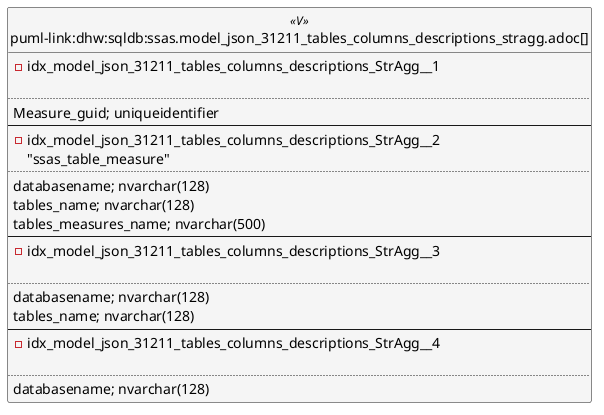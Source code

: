 @startuml
left to right direction
'top to bottom direction
hide circle
'avoide "." issues:
set namespaceSeparator none


skinparam class {
  BackgroundColor White
  BackgroundColor<<FN>> Yellow
  BackgroundColor<<FS>> Yellow
  BackgroundColor<<FT>> LightGray
  BackgroundColor<<IF>> Yellow
  BackgroundColor<<IS>> Yellow
  BackgroundColor<<P>> Aqua
  BackgroundColor<<PC>> Aqua
  BackgroundColor<<SN>> Yellow
  BackgroundColor<<SO>> SlateBlue
  BackgroundColor<<TF>> LightGray
  BackgroundColor<<TR>> Tomato
  BackgroundColor<<U>> White
  BackgroundColor<<V>> WhiteSmoke
  BackgroundColor<<X>> Aqua
  BackgroundColor<<external>> AliceBlue
}


entity "puml-link:dhw:sqldb:ssas.model_json_31211_tables_columns_descriptions_stragg.adoc[]" as ssas.model_json_31211_tables_columns_descriptions_StrAgg << V >> {
- idx_model_json_31211_tables_columns_descriptions_StrAgg__1

..
Measure_guid; uniqueidentifier
--
- idx_model_json_31211_tables_columns_descriptions_StrAgg__2
"ssas_table_measure"
..
databasename; nvarchar(128)
tables_name; nvarchar(128)
tables_measures_name; nvarchar(500)
--
- idx_model_json_31211_tables_columns_descriptions_StrAgg__3

..
databasename; nvarchar(128)
tables_name; nvarchar(128)
--
- idx_model_json_31211_tables_columns_descriptions_StrAgg__4

..
databasename; nvarchar(128)
}


@enduml

